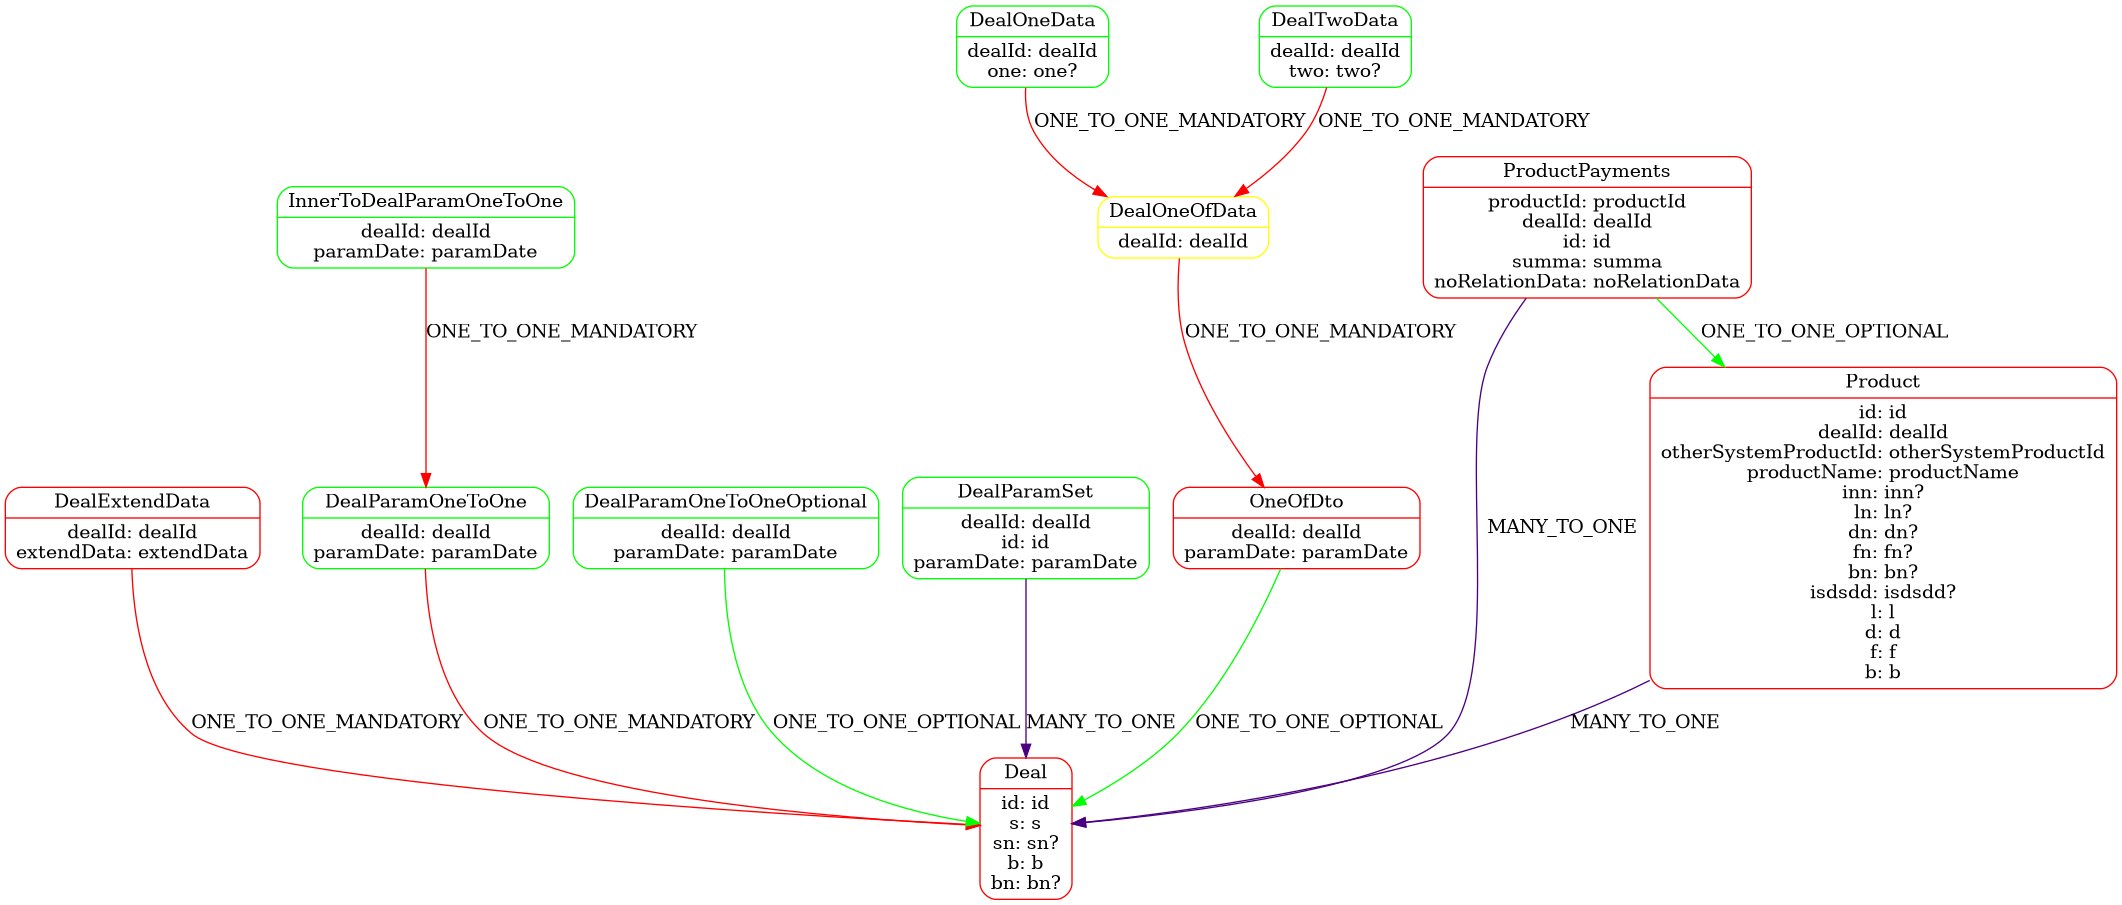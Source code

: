 @startuml
digraph dfd{
	node[shape=record]
Deal [label="{<f0> Deal|<f1> id: id\ns: s\nsn: sn?\nb: b\nbn: bn? }" shape=Mrecord color=Red];
DealExtendData [label="{<f0> DealExtendData|<f1> dealId: dealId\nextendData: extendData }" shape=Mrecord color=Red];
DealOneData [label="{<f0> DealOneData|<f1> dealId: dealId\none: one? }" shape=Mrecord color=Green];
DealOneOfData [label="{<f0> DealOneOfData|<f1> dealId: dealId }" shape=Mrecord color=Yellow];
DealParamOneToOne [label="{<f0> DealParamOneToOne|<f1> dealId: dealId\nparamDate: paramDate }" shape=Mrecord color=Green];
DealParamOneToOneOptional [label="{<f0> DealParamOneToOneOptional|<f1> dealId: dealId\nparamDate: paramDate }" shape=Mrecord color=Green];
DealParamSet [label="{<f0> DealParamSet|<f1> dealId: dealId\nid: id\nparamDate: paramDate }" shape=Mrecord color=Green];
DealTwoData [label="{<f0> DealTwoData|<f1> dealId: dealId\ntwo: two? }" shape=Mrecord color=Green];
InnerToDealParamOneToOne [label="{<f0> InnerToDealParamOneToOne|<f1> dealId: dealId\nparamDate: paramDate }" shape=Mrecord color=Green];
OneOfDto [label="{<f0> OneOfDto|<f1> dealId: dealId\nparamDate: paramDate }" shape=Mrecord color=Red];
Product [label="{<f0> Product|<f1> id: id\ndealId: dealId\notherSystemProductId: otherSystemProductId\nproductName: productName\ninn: inn?\nln: ln?\ndn: dn?\nfn: fn?\nbn: bn?\nisdsdd: isdsdd?\nl: l\nd: d\nf: f\nb: b }" shape=Mrecord color=Red];
ProductPayments [label="{<f0> ProductPayments|<f1> productId: productId\ndealId: dealId\nid: id\nsumma: summa\nnoRelationData: noRelationData }" shape=Mrecord color=Red];

DealExtendData -> Deal[label="ONE_TO_ONE_MANDATORY" color=Red];
DealOneData -> DealOneOfData[label="ONE_TO_ONE_MANDATORY" color=Red];
DealOneOfData -> OneOfDto[label="ONE_TO_ONE_MANDATORY" color=Red];
DealParamOneToOneOptional -> Deal[label="ONE_TO_ONE_OPTIONAL" color=Green];
DealParamOneToOne -> Deal[label="ONE_TO_ONE_MANDATORY" color=Red];
DealParamSet -> Deal[label="MANY_TO_ONE" color=Indigo];
DealTwoData -> DealOneOfData[label="ONE_TO_ONE_MANDATORY" color=Red];
InnerToDealParamOneToOne -> DealParamOneToOne[label="ONE_TO_ONE_MANDATORY" color=Red];
OneOfDto -> Deal[label="ONE_TO_ONE_OPTIONAL" color=Green];
ProductPayments -> Deal[label="MANY_TO_ONE" color=Indigo];
ProductPayments -> Product[label="ONE_TO_ONE_OPTIONAL" color=Green];
Product -> Deal[label="MANY_TO_ONE" color=Indigo];

}
@enduml
